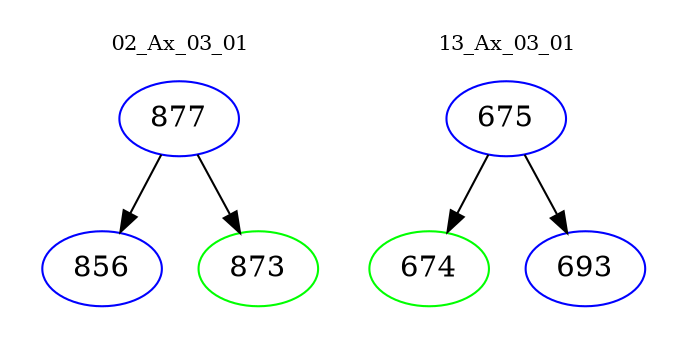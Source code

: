 digraph{
subgraph cluster_0 {
color = white
label = "02_Ax_03_01";
fontsize=10;
T0_877 [label="877", color="blue"]
T0_877 -> T0_856 [color="black"]
T0_856 [label="856", color="blue"]
T0_877 -> T0_873 [color="black"]
T0_873 [label="873", color="green"]
}
subgraph cluster_1 {
color = white
label = "13_Ax_03_01";
fontsize=10;
T1_675 [label="675", color="blue"]
T1_675 -> T1_674 [color="black"]
T1_674 [label="674", color="green"]
T1_675 -> T1_693 [color="black"]
T1_693 [label="693", color="blue"]
}
}
